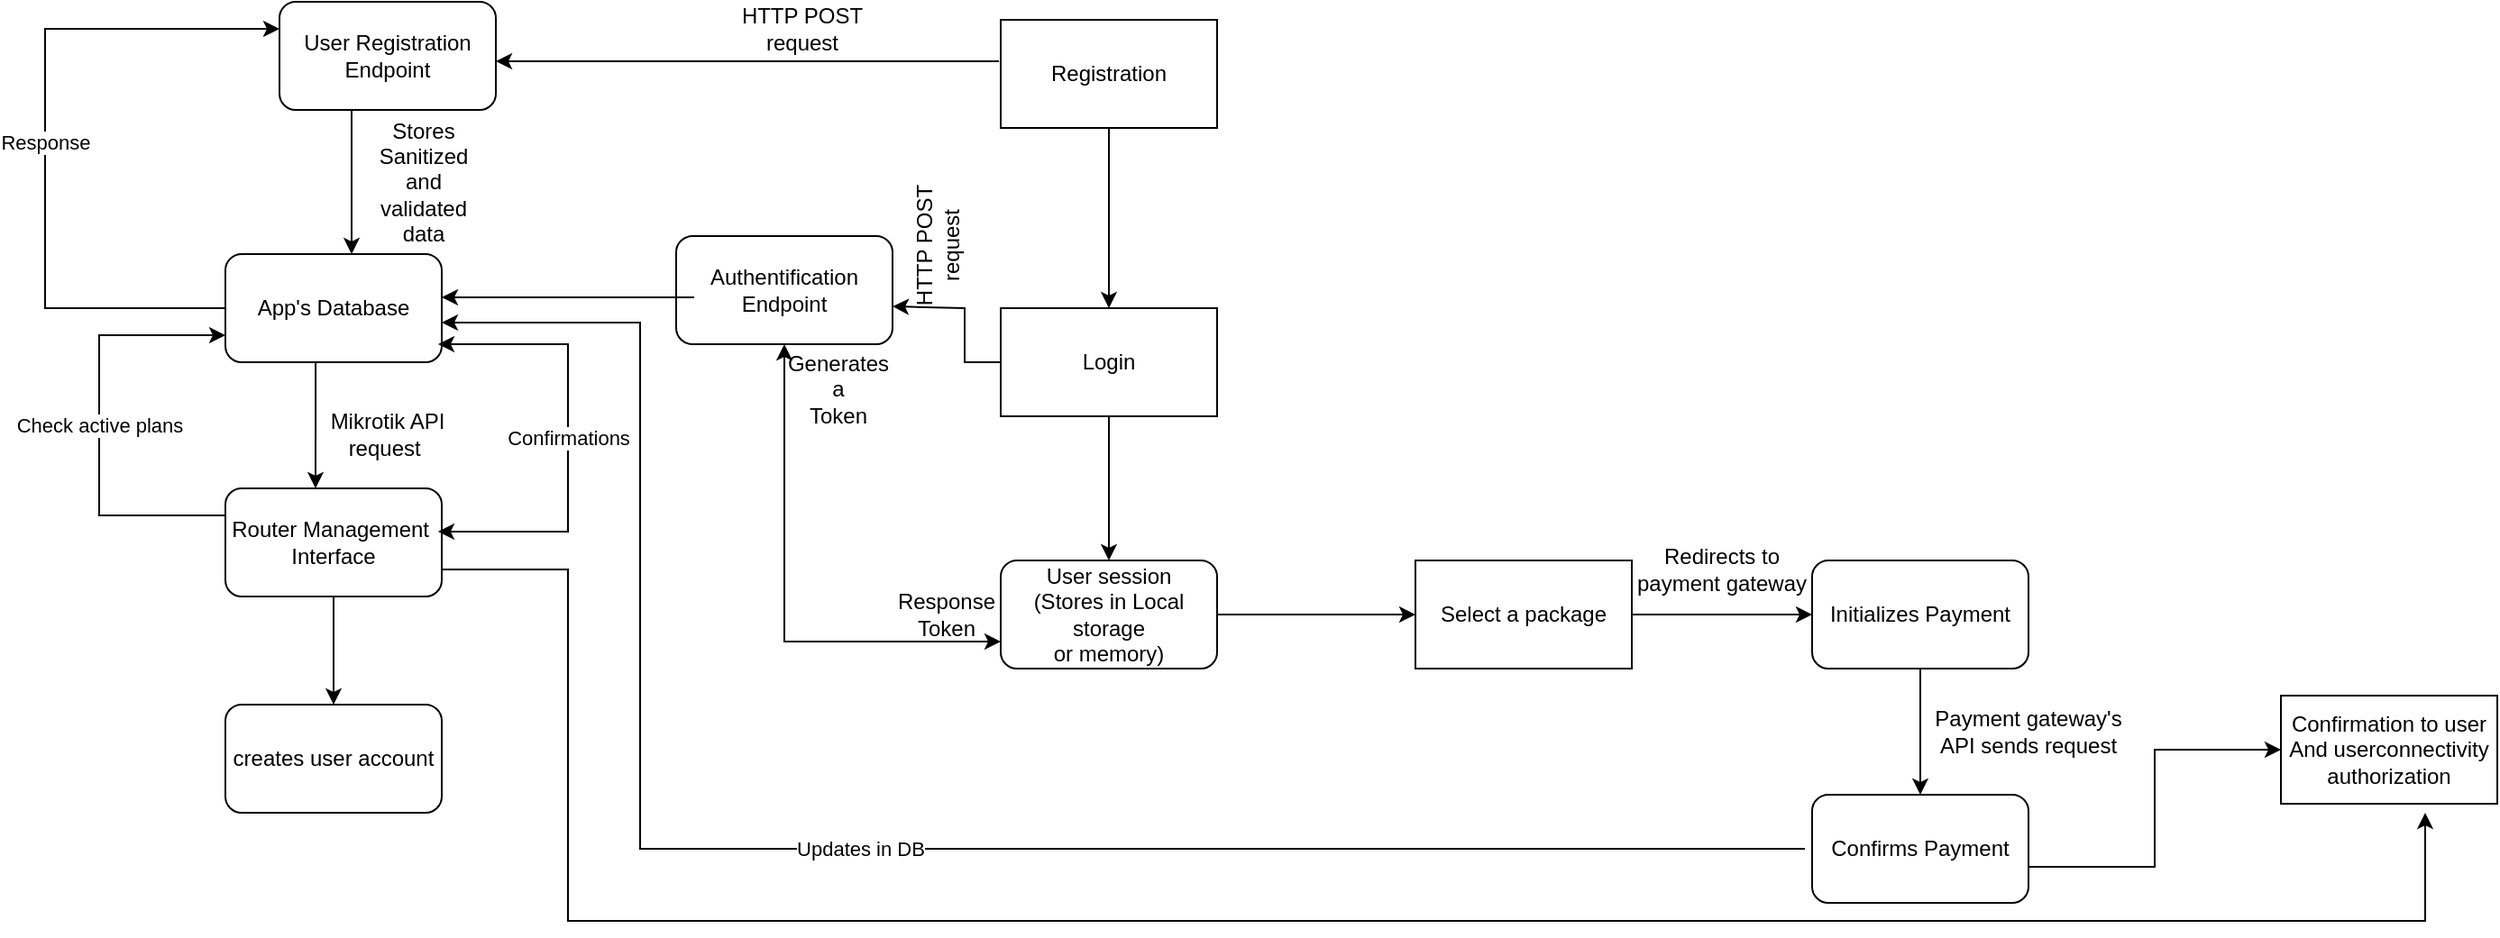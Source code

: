 <mxfile version="23.1.2" type="github">
  <diagram name="Page-1" id="sBodYX_Wt0fe1jOT6rNt">
    <mxGraphModel dx="1707" dy="497" grid="1" gridSize="10" guides="1" tooltips="1" connect="1" arrows="1" fold="1" page="1" pageScale="1" pageWidth="827" pageHeight="1169" math="0" shadow="0">
      <root>
        <mxCell id="0" />
        <mxCell id="1" parent="0" />
        <mxCell id="U-NQsNrkRnYrdvfyYx4k-1" value="Registration" style="rounded=0;whiteSpace=wrap;html=1;" parent="1" vertex="1">
          <mxGeometry x="440" y="180" width="120" height="60" as="geometry" />
        </mxCell>
        <mxCell id="U-NQsNrkRnYrdvfyYx4k-2" value="Login" style="rounded=0;whiteSpace=wrap;html=1;" parent="1" vertex="1">
          <mxGeometry x="440" y="340" width="120" height="60" as="geometry" />
        </mxCell>
        <mxCell id="DA_IUHjIiNAHubX0HCw5-2" value="" style="endArrow=classic;html=1;rounded=0;exitX=-0.008;exitY=0.383;exitDx=0;exitDy=0;exitPerimeter=0;" edge="1" parent="1" source="U-NQsNrkRnYrdvfyYx4k-1">
          <mxGeometry width="50" height="50" relative="1" as="geometry">
            <mxPoint x="120" y="250" as="sourcePoint" />
            <mxPoint x="160" y="203" as="targetPoint" />
          </mxGeometry>
        </mxCell>
        <mxCell id="DA_IUHjIiNAHubX0HCw5-4" value="HTTP POST request" style="text;strokeColor=none;align=center;fillColor=none;html=1;verticalAlign=middle;whiteSpace=wrap;rounded=0;" vertex="1" parent="1">
          <mxGeometry x="280" y="170" width="100" height="30" as="geometry" />
        </mxCell>
        <mxCell id="DA_IUHjIiNAHubX0HCw5-5" value="" style="endArrow=classic;html=1;rounded=0;exitX=0.5;exitY=1;exitDx=0;exitDy=0;entryX=0.75;entryY=0;entryDx=0;entryDy=0;" edge="1" parent="1">
          <mxGeometry width="50" height="50" relative="1" as="geometry">
            <mxPoint x="80" y="230" as="sourcePoint" />
            <mxPoint x="80" y="310" as="targetPoint" />
          </mxGeometry>
        </mxCell>
        <mxCell id="DA_IUHjIiNAHubX0HCw5-21" value="Response" style="edgeStyle=none;rounded=0;orthogonalLoop=1;jettySize=auto;html=1;exitX=0;exitY=0.5;exitDx=0;exitDy=0;entryX=0;entryY=0.25;entryDx=0;entryDy=0;" edge="1" parent="1" source="DA_IUHjIiNAHubX0HCw5-6" target="DA_IUHjIiNAHubX0HCw5-8">
          <mxGeometry relative="1" as="geometry">
            <mxPoint y="90" as="targetPoint" />
            <Array as="points">
              <mxPoint x="-90" y="340" />
              <mxPoint x="-90" y="185" />
            </Array>
          </mxGeometry>
        </mxCell>
        <mxCell id="DA_IUHjIiNAHubX0HCw5-6" value="App&#39;s Database" style="rounded=1;whiteSpace=wrap;html=1;" vertex="1" parent="1">
          <mxGeometry x="10" y="310" width="120" height="60" as="geometry" />
        </mxCell>
        <mxCell id="DA_IUHjIiNAHubX0HCw5-7" value="Stores Sanitized and validated data" style="text;strokeColor=none;align=center;fillColor=none;html=1;verticalAlign=middle;whiteSpace=wrap;rounded=0;" vertex="1" parent="1">
          <mxGeometry x="90" y="240" width="60" height="60" as="geometry" />
        </mxCell>
        <mxCell id="DA_IUHjIiNAHubX0HCw5-8" value="User Registration&lt;br style=&quot;border-color: var(--border-color);&quot;&gt;Endpoint" style="rounded=1;whiteSpace=wrap;html=1;" vertex="1" parent="1">
          <mxGeometry x="40" y="170" width="120" height="60" as="geometry" />
        </mxCell>
        <mxCell id="DA_IUHjIiNAHubX0HCw5-9" value="" style="endArrow=classic;html=1;rounded=0;exitX=0.417;exitY=1;exitDx=0;exitDy=0;exitPerimeter=0;" edge="1" parent="1" source="DA_IUHjIiNAHubX0HCw5-6">
          <mxGeometry width="50" height="50" relative="1" as="geometry">
            <mxPoint x="45" y="440" as="sourcePoint" />
            <mxPoint x="60" y="440" as="targetPoint" />
            <Array as="points">
              <mxPoint x="60" y="440" />
            </Array>
          </mxGeometry>
        </mxCell>
        <mxCell id="DA_IUHjIiNAHubX0HCw5-10" value="Router Management&amp;nbsp;&lt;br&gt;Interface" style="rounded=1;whiteSpace=wrap;html=1;" vertex="1" parent="1">
          <mxGeometry x="10" y="440" width="120" height="60" as="geometry" />
        </mxCell>
        <mxCell id="DA_IUHjIiNAHubX0HCw5-11" value="Mikrotik API request&amp;nbsp;" style="text;strokeColor=none;align=center;fillColor=none;html=1;verticalAlign=middle;whiteSpace=wrap;rounded=0;" vertex="1" parent="1">
          <mxGeometry x="65" y="390" width="70" height="40" as="geometry" />
        </mxCell>
        <mxCell id="DA_IUHjIiNAHubX0HCw5-15" value="creates user account" style="rounded=1;whiteSpace=wrap;html=1;" vertex="1" parent="1">
          <mxGeometry x="10" y="560" width="120" height="60" as="geometry" />
        </mxCell>
        <mxCell id="DA_IUHjIiNAHubX0HCw5-16" value="" style="endArrow=classic;html=1;rounded=0;exitX=0.5;exitY=1;exitDx=0;exitDy=0;" edge="1" parent="1" source="DA_IUHjIiNAHubX0HCw5-10">
          <mxGeometry width="50" height="50" relative="1" as="geometry">
            <mxPoint x="30" y="550" as="sourcePoint" />
            <mxPoint x="70" y="560" as="targetPoint" />
          </mxGeometry>
        </mxCell>
        <mxCell id="DA_IUHjIiNAHubX0HCw5-22" value="" style="endArrow=classic;html=1;rounded=0;entryX=0.5;entryY=0;entryDx=0;entryDy=0;exitX=0.5;exitY=1;exitDx=0;exitDy=0;" edge="1" parent="1" source="U-NQsNrkRnYrdvfyYx4k-1" target="U-NQsNrkRnYrdvfyYx4k-2">
          <mxGeometry width="50" height="50" relative="1" as="geometry">
            <mxPoint x="475" y="320" as="sourcePoint" />
            <mxPoint x="525" y="270" as="targetPoint" />
          </mxGeometry>
        </mxCell>
        <mxCell id="DA_IUHjIiNAHubX0HCw5-23" value="" style="endArrow=classic;html=1;rounded=0;exitX=0;exitY=0.5;exitDx=0;exitDy=0;entryX=1;entryY=0.65;entryDx=0;entryDy=0;entryPerimeter=0;" edge="1" parent="1" source="U-NQsNrkRnYrdvfyYx4k-2" target="DA_IUHjIiNAHubX0HCw5-24">
          <mxGeometry width="50" height="50" relative="1" as="geometry">
            <mxPoint x="320" y="400" as="sourcePoint" />
            <mxPoint x="390" y="339" as="targetPoint" />
            <Array as="points">
              <mxPoint x="420" y="370" />
              <mxPoint x="420" y="340" />
            </Array>
          </mxGeometry>
        </mxCell>
        <mxCell id="DA_IUHjIiNAHubX0HCw5-24" value="Authentification&lt;br&gt;Endpoint" style="rounded=1;whiteSpace=wrap;html=1;" vertex="1" parent="1">
          <mxGeometry x="260" y="300" width="120" height="60" as="geometry" />
        </mxCell>
        <mxCell id="DA_IUHjIiNAHubX0HCw5-25" value="" style="endArrow=classic;html=1;rounded=0;entryX=1;entryY=0.4;entryDx=0;entryDy=0;entryPerimeter=0;" edge="1" parent="1" target="DA_IUHjIiNAHubX0HCw5-6">
          <mxGeometry width="50" height="50" relative="1" as="geometry">
            <mxPoint x="270" y="334" as="sourcePoint" />
            <mxPoint x="370" y="350" as="targetPoint" />
          </mxGeometry>
        </mxCell>
        <mxCell id="DA_IUHjIiNAHubX0HCw5-27" value="HTTP POST&lt;br&gt;request" style="text;strokeColor=none;align=center;fillColor=none;html=1;verticalAlign=middle;whiteSpace=wrap;rounded=0;rotation=-90;" vertex="1" parent="1">
          <mxGeometry x="360" y="290" width="90" height="30" as="geometry" />
        </mxCell>
        <mxCell id="DA_IUHjIiNAHubX0HCw5-30" value="" style="endArrow=classic;html=1;rounded=0;entryX=0.5;entryY=0;entryDx=0;entryDy=0;exitX=0.5;exitY=1;exitDx=0;exitDy=0;" edge="1" parent="1" source="U-NQsNrkRnYrdvfyYx4k-2">
          <mxGeometry width="50" height="50" relative="1" as="geometry">
            <mxPoint x="460" y="450" as="sourcePoint" />
            <mxPoint x="500" y="480" as="targetPoint" />
          </mxGeometry>
        </mxCell>
        <mxCell id="DA_IUHjIiNAHubX0HCw5-31" value="Generates a&lt;br&gt;Token" style="text;strokeColor=none;align=center;fillColor=none;html=1;verticalAlign=middle;whiteSpace=wrap;rounded=0;" vertex="1" parent="1">
          <mxGeometry x="320" y="370" width="60" height="30" as="geometry" />
        </mxCell>
        <mxCell id="DA_IUHjIiNAHubX0HCw5-32" value="" style="endArrow=classic;startArrow=classic;html=1;rounded=0;exitX=0;exitY=0.75;exitDx=0;exitDy=0;" edge="1" parent="1">
          <mxGeometry width="50" height="50" relative="1" as="geometry">
            <mxPoint x="440" y="525" as="sourcePoint" />
            <mxPoint x="320" y="360" as="targetPoint" />
            <Array as="points">
              <mxPoint x="320" y="525" />
            </Array>
          </mxGeometry>
        </mxCell>
        <mxCell id="DA_IUHjIiNAHubX0HCw5-33" value="Response&lt;br&gt;Token" style="text;strokeColor=none;align=center;fillColor=none;html=1;verticalAlign=middle;whiteSpace=wrap;rounded=0;" vertex="1" parent="1">
          <mxGeometry x="380" y="495" width="60" height="30" as="geometry" />
        </mxCell>
        <mxCell id="DA_IUHjIiNAHubX0HCw5-34" value="User session&lt;br style=&quot;border-color: var(--border-color);&quot;&gt;(Stores in Local storage&lt;br style=&quot;border-color: var(--border-color);&quot;&gt;or memory)" style="rounded=1;whiteSpace=wrap;html=1;" vertex="1" parent="1">
          <mxGeometry x="440" y="480" width="120" height="60" as="geometry" />
        </mxCell>
        <mxCell id="DA_IUHjIiNAHubX0HCw5-35" value="Select a package" style="rounded=0;whiteSpace=wrap;html=1;" vertex="1" parent="1">
          <mxGeometry x="670" y="480" width="120" height="60" as="geometry" />
        </mxCell>
        <mxCell id="DA_IUHjIiNAHubX0HCw5-36" value="" style="endArrow=classic;html=1;rounded=0;entryX=0;entryY=0.5;entryDx=0;entryDy=0;" edge="1" parent="1" target="DA_IUHjIiNAHubX0HCw5-35">
          <mxGeometry width="50" height="50" relative="1" as="geometry">
            <mxPoint x="560" y="510" as="sourcePoint" />
            <mxPoint x="610" y="460" as="targetPoint" />
          </mxGeometry>
        </mxCell>
        <mxCell id="DA_IUHjIiNAHubX0HCw5-37" value="Initializes Payment" style="rounded=1;whiteSpace=wrap;html=1;" vertex="1" parent="1">
          <mxGeometry x="890" y="480" width="120" height="60" as="geometry" />
        </mxCell>
        <mxCell id="DA_IUHjIiNAHubX0HCw5-38" value="" style="endArrow=classic;html=1;rounded=0;exitX=1;exitY=0.5;exitDx=0;exitDy=0;entryX=0;entryY=0.5;entryDx=0;entryDy=0;" edge="1" parent="1" source="DA_IUHjIiNAHubX0HCw5-35" target="DA_IUHjIiNAHubX0HCw5-37">
          <mxGeometry width="50" height="50" relative="1" as="geometry">
            <mxPoint x="890" y="540" as="sourcePoint" />
            <mxPoint x="940" y="490" as="targetPoint" />
          </mxGeometry>
        </mxCell>
        <mxCell id="DA_IUHjIiNAHubX0HCw5-39" value="" style="endArrow=classic;html=1;rounded=0;exitX=0.5;exitY=1;exitDx=0;exitDy=0;" edge="1" parent="1" source="DA_IUHjIiNAHubX0HCw5-37">
          <mxGeometry width="50" height="50" relative="1" as="geometry">
            <mxPoint x="925" y="615" as="sourcePoint" />
            <mxPoint x="950" y="610" as="targetPoint" />
          </mxGeometry>
        </mxCell>
        <mxCell id="DA_IUHjIiNAHubX0HCw5-40" value="Confirms Payment" style="rounded=1;whiteSpace=wrap;html=1;" vertex="1" parent="1">
          <mxGeometry x="890" y="610" width="120" height="60" as="geometry" />
        </mxCell>
        <mxCell id="DA_IUHjIiNAHubX0HCw5-41" value="Updates in DB" style="endArrow=classic;html=1;rounded=0;exitX=0;exitY=0.5;exitDx=0;exitDy=0;entryX=1.033;entryY=0.633;entryDx=0;entryDy=0;entryPerimeter=0;" edge="1" parent="1">
          <mxGeometry width="50" height="50" relative="1" as="geometry">
            <mxPoint x="886.04" y="640" as="sourcePoint" />
            <mxPoint x="130.0" y="347.98" as="targetPoint" />
            <Array as="points">
              <mxPoint x="240" y="640" />
              <mxPoint x="240" y="348" />
            </Array>
          </mxGeometry>
        </mxCell>
        <mxCell id="DA_IUHjIiNAHubX0HCw5-43" value="Check active plans" style="endArrow=classic;html=1;rounded=0;exitX=0;exitY=0.25;exitDx=0;exitDy=0;entryX=0;entryY=0.75;entryDx=0;entryDy=0;" edge="1" parent="1" source="DA_IUHjIiNAHubX0HCw5-10" target="DA_IUHjIiNAHubX0HCw5-6">
          <mxGeometry width="50" height="50" relative="1" as="geometry">
            <mxPoint x="30" y="415" as="sourcePoint" />
            <mxPoint y="355" as="targetPoint" />
            <Array as="points">
              <mxPoint x="-60" y="455" />
              <mxPoint x="-60" y="355" />
            </Array>
          </mxGeometry>
        </mxCell>
        <mxCell id="DA_IUHjIiNAHubX0HCw5-44" value="Payment gateway&#39;s API sends request" style="text;strokeColor=none;align=center;fillColor=none;html=1;verticalAlign=middle;whiteSpace=wrap;rounded=0;" vertex="1" parent="1">
          <mxGeometry x="950" y="560" width="120" height="30" as="geometry" />
        </mxCell>
        <mxCell id="DA_IUHjIiNAHubX0HCw5-45" value="Redirects to payment gateway" style="text;strokeColor=none;align=center;fillColor=none;html=1;verticalAlign=middle;whiteSpace=wrap;rounded=0;" vertex="1" parent="1">
          <mxGeometry x="790" y="470" width="100" height="30" as="geometry" />
        </mxCell>
        <mxCell id="DA_IUHjIiNAHubX0HCw5-46" value="Confirmations" style="endArrow=classic;startArrow=classic;html=1;rounded=0;exitX=0.983;exitY=0.4;exitDx=0;exitDy=0;exitPerimeter=0;" edge="1" parent="1" source="DA_IUHjIiNAHubX0HCw5-10">
          <mxGeometry width="50" height="50" relative="1" as="geometry">
            <mxPoint x="130" y="450" as="sourcePoint" />
            <mxPoint x="128" y="360" as="targetPoint" />
            <Array as="points">
              <mxPoint x="200" y="464" />
              <mxPoint x="200" y="360" />
            </Array>
          </mxGeometry>
        </mxCell>
        <mxCell id="DA_IUHjIiNAHubX0HCw5-47" value="Confirmation to user&lt;br&gt;And userconnectivity authorization" style="rounded=0;whiteSpace=wrap;html=1;" vertex="1" parent="1">
          <mxGeometry x="1150" y="555" width="120" height="60" as="geometry" />
        </mxCell>
        <mxCell id="DA_IUHjIiNAHubX0HCw5-48" value="" style="endArrow=classic;html=1;rounded=0;entryX=0;entryY=0.5;entryDx=0;entryDy=0;" edge="1" parent="1" target="DA_IUHjIiNAHubX0HCw5-47">
          <mxGeometry width="50" height="50" relative="1" as="geometry">
            <mxPoint x="1010" y="650" as="sourcePoint" />
            <mxPoint x="1060" y="600" as="targetPoint" />
            <Array as="points">
              <mxPoint x="1080" y="650" />
              <mxPoint x="1080" y="585" />
            </Array>
          </mxGeometry>
        </mxCell>
        <mxCell id="DA_IUHjIiNAHubX0HCw5-49" value="" style="endArrow=classic;html=1;rounded=0;exitX=1;exitY=0.75;exitDx=0;exitDy=0;" edge="1" parent="1" source="DA_IUHjIiNAHubX0HCw5-10">
          <mxGeometry width="50" height="50" relative="1" as="geometry">
            <mxPoint x="180" y="500" as="sourcePoint" />
            <mxPoint x="1230" y="620" as="targetPoint" />
            <Array as="points">
              <mxPoint x="200" y="485" />
              <mxPoint x="200" y="680" />
              <mxPoint x="1230" y="680" />
            </Array>
          </mxGeometry>
        </mxCell>
      </root>
    </mxGraphModel>
  </diagram>
</mxfile>
